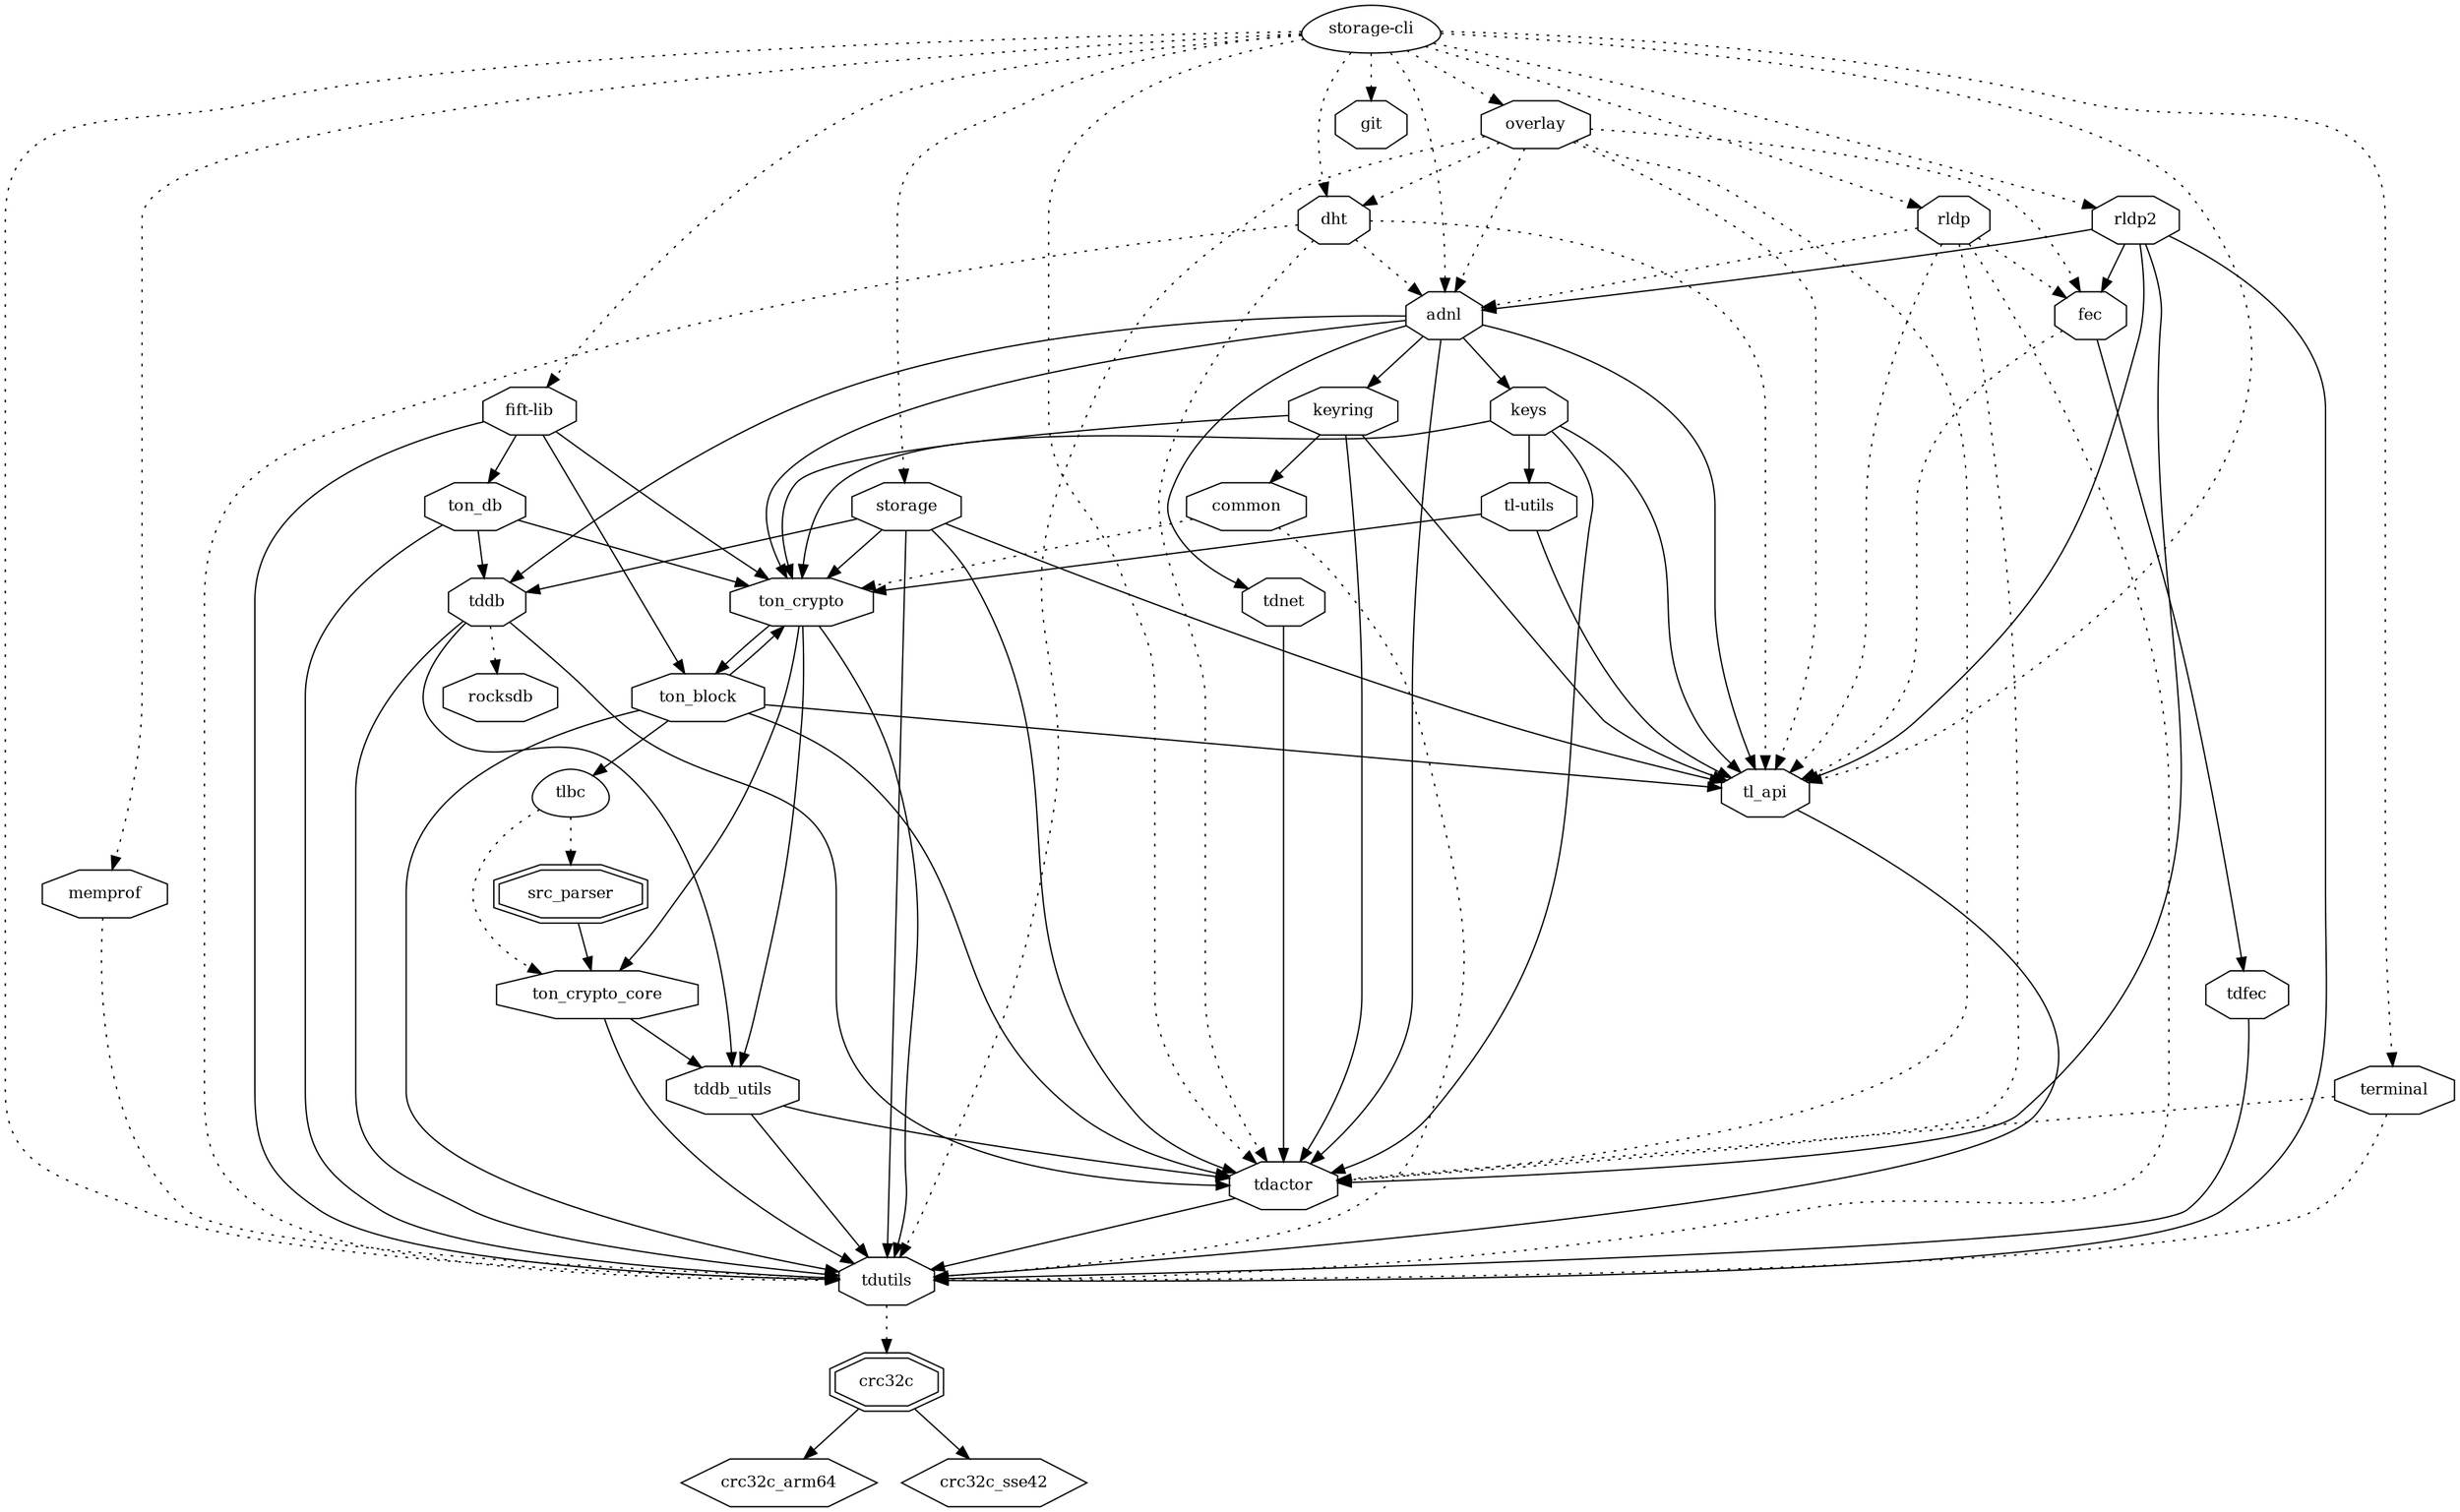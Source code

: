 digraph "storage-cli" {
node [
  fontsize = "12"
];
    "node93" [ label = "storage-cli", shape = egg ];
    "node38" [ label = "adnl", shape = octagon ];
    "node93" -> "node38" [ style = dotted ] // storage-cli -> adnl
    "node39" [ label = "keyring", shape = octagon ];
    "node38" -> "node39"  // adnl -> keyring
    "node40" [ label = "common", shape = octagon ];
    "node39" -> "node40"  // keyring -> common
    "node5" [ label = "tdutils", shape = octagon ];
    "node40" -> "node5" [ style = dotted ] // common -> tdutils
    "node6" [ label = "crc32c", shape = doubleoctagon ];
    "node5" -> "node6" [ style = dotted ] // tdutils -> crc32c
    "node7" [ label = "crc32c_arm64", shape = hexagon ];
    "node6" -> "node7"  // crc32c -> crc32c_arm64
    "node8" [ label = "crc32c_sse42", shape = hexagon ];
    "node6" -> "node8"  // crc32c -> crc32c_sse42
    "node13" [ label = "ton_crypto", shape = octagon ];
    "node40" -> "node13" [ style = dotted ] // common -> ton_crypto
    "node14" [ label = "tddb_utils", shape = octagon ];
    "node13" -> "node14"  // ton_crypto -> tddb_utils
    "node4" [ label = "tdactor", shape = octagon ];
    "node14" -> "node4"  // tddb_utils -> tdactor
    "node5" [ label = "tdutils", shape = octagon ];
    "node4" -> "node5"  // tdactor -> tdutils
    "node5" [ label = "tdutils", shape = octagon ];
    "node14" -> "node5"  // tddb_utils -> tdutils
    "node5" [ label = "tdutils", shape = octagon ];
    "node13" -> "node5"  // ton_crypto -> tdutils
    "node15" [ label = "ton_block", shape = octagon ];
    "node13" -> "node15"  // ton_crypto -> ton_block
    "node4" [ label = "tdactor", shape = octagon ];
    "node15" -> "node4"  // ton_block -> tdactor
    "node5" [ label = "tdutils", shape = octagon ];
    "node15" -> "node5"  // ton_block -> tdutils
    "node10" [ label = "tl_api", shape = octagon ];
    "node15" -> "node10"  // ton_block -> tl_api
    "node5" [ label = "tdutils", shape = octagon ];
    "node10" -> "node5"  // tl_api -> tdutils
    "node16" [ label = "tlbc", shape = egg ];
    "node15" -> "node16"  // ton_block -> tlbc
    "node17" [ label = "src_parser", shape = doubleoctagon ];
    "node16" -> "node17" [ style = dotted ] // tlbc -> src_parser
    "node18" [ label = "ton_crypto_core", shape = octagon ];
    "node17" -> "node18"  // src_parser -> ton_crypto_core
    "node14" [ label = "tddb_utils", shape = octagon ];
    "node18" -> "node14"  // ton_crypto_core -> tddb_utils
    "node5" [ label = "tdutils", shape = octagon ];
    "node18" -> "node5"  // ton_crypto_core -> tdutils
    "node18" [ label = "ton_crypto_core", shape = octagon ];
    "node16" -> "node18" [ style = dotted ] // tlbc -> ton_crypto_core
    "node13" [ label = "ton_crypto", shape = octagon ];
    "node15" -> "node13"  // ton_block -> ton_crypto
    "node18" [ label = "ton_crypto_core", shape = octagon ];
    "node13" -> "node18"  // ton_crypto -> ton_crypto_core
    "node4" [ label = "tdactor", shape = octagon ];
    "node39" -> "node4"  // keyring -> tdactor
    "node10" [ label = "tl_api", shape = octagon ];
    "node39" -> "node10"  // keyring -> tl_api
    "node13" [ label = "ton_crypto", shape = octagon ];
    "node39" -> "node13"  // keyring -> ton_crypto
    "node3" [ label = "keys", shape = octagon ];
    "node38" -> "node3"  // adnl -> keys
    "node4" [ label = "tdactor", shape = octagon ];
    "node3" -> "node4"  // keys -> tdactor
    "node9" [ label = "tl-utils", shape = octagon ];
    "node3" -> "node9"  // keys -> tl-utils
    "node10" [ label = "tl_api", shape = octagon ];
    "node9" -> "node10"  // tl-utils -> tl_api
    "node13" [ label = "ton_crypto", shape = octagon ];
    "node9" -> "node13"  // tl-utils -> ton_crypto
    "node10" [ label = "tl_api", shape = octagon ];
    "node3" -> "node10"  // keys -> tl_api
    "node13" [ label = "ton_crypto", shape = octagon ];
    "node3" -> "node13"  // keys -> ton_crypto
    "node4" [ label = "tdactor", shape = octagon ];
    "node38" -> "node4"  // adnl -> tdactor
    "node26" [ label = "tddb", shape = octagon ];
    "node38" -> "node26"  // adnl -> tddb
    "node27" [ label = "rocksdb", shape = octagon ];
    "node26" -> "node27" [ style = dotted ] // tddb -> rocksdb
    "node4" [ label = "tdactor", shape = octagon ];
    "node26" -> "node4"  // tddb -> tdactor
    "node14" [ label = "tddb_utils", shape = octagon ];
    "node26" -> "node14"  // tddb -> tddb_utils
    "node5" [ label = "tdutils", shape = octagon ];
    "node26" -> "node5"  // tddb -> tdutils
    "node19" [ label = "tdnet", shape = octagon ];
    "node38" -> "node19"  // adnl -> tdnet
    "node4" [ label = "tdactor", shape = octagon ];
    "node19" -> "node4"  // tdnet -> tdactor
    "node10" [ label = "tl_api", shape = octagon ];
    "node38" -> "node10"  // adnl -> tl_api
    "node13" [ label = "ton_crypto", shape = octagon ];
    "node38" -> "node13"  // adnl -> ton_crypto
    "node42" [ label = "dht", shape = octagon ];
    "node93" -> "node42" [ style = dotted ] // storage-cli -> dht
    "node38" [ label = "adnl", shape = octagon ];
    "node42" -> "node38" [ style = dotted ] // dht -> adnl
    "node4" [ label = "tdactor", shape = octagon ];
    "node42" -> "node4" [ style = dotted ] // dht -> tdactor
    "node5" [ label = "tdutils", shape = octagon ];
    "node42" -> "node5" [ style = dotted ] // dht -> tdutils
    "node10" [ label = "tl_api", shape = octagon ];
    "node42" -> "node10" [ style = dotted ] // dht -> tl_api
    "node24" [ label = "fift-lib", shape = octagon ];
    "node93" -> "node24" [ style = dotted ] // storage-cli -> fift-lib
    "node5" [ label = "tdutils", shape = octagon ];
    "node24" -> "node5"  // fift-lib -> tdutils
    "node15" [ label = "ton_block", shape = octagon ];
    "node24" -> "node15"  // fift-lib -> ton_block
    "node13" [ label = "ton_crypto", shape = octagon ];
    "node24" -> "node13"  // fift-lib -> ton_crypto
    "node25" [ label = "ton_db", shape = octagon ];
    "node24" -> "node25"  // fift-lib -> ton_db
    "node26" [ label = "tddb", shape = octagon ];
    "node25" -> "node26"  // ton_db -> tddb
    "node5" [ label = "tdutils", shape = octagon ];
    "node25" -> "node5"  // ton_db -> tdutils
    "node13" [ label = "ton_crypto", shape = octagon ];
    "node25" -> "node13"  // ton_db -> ton_crypto
    "node28" [ label = "git", shape = octagon ];
    "node93" -> "node28" [ style = dotted ] // storage-cli -> git
    "node61" [ label = "memprof", shape = octagon ];
    "node93" -> "node61" [ style = dotted ] // storage-cli -> memprof
    "node5" [ label = "tdutils", shape = octagon ];
    "node61" -> "node5" [ style = dotted ] // memprof -> tdutils
    "node54" [ label = "overlay", shape = octagon ];
    "node93" -> "node54" [ style = dotted ] // storage-cli -> overlay
    "node38" [ label = "adnl", shape = octagon ];
    "node54" -> "node38" [ style = dotted ] // overlay -> adnl
    "node42" [ label = "dht", shape = octagon ];
    "node54" -> "node42" [ style = dotted ] // overlay -> dht
    "node55" [ label = "fec", shape = octagon ];
    "node54" -> "node55" [ style = dotted ] // overlay -> fec
    "node46" [ label = "tdfec", shape = octagon ];
    "node55" -> "node46"  // fec -> tdfec
    "node5" [ label = "tdutils", shape = octagon ];
    "node46" -> "node5"  // tdfec -> tdutils
    "node10" [ label = "tl_api", shape = octagon ];
    "node55" -> "node10" [ style = dotted ] // fec -> tl_api
    "node4" [ label = "tdactor", shape = octagon ];
    "node54" -> "node4" [ style = dotted ] // overlay -> tdactor
    "node5" [ label = "tdutils", shape = octagon ];
    "node54" -> "node5" [ style = dotted ] // overlay -> tdutils
    "node10" [ label = "tl_api", shape = octagon ];
    "node54" -> "node10" [ style = dotted ] // overlay -> tl_api
    "node58" [ label = "rldp", shape = octagon ];
    "node93" -> "node58" [ style = dotted ] // storage-cli -> rldp
    "node38" [ label = "adnl", shape = octagon ];
    "node58" -> "node38" [ style = dotted ] // rldp -> adnl
    "node55" [ label = "fec", shape = octagon ];
    "node58" -> "node55" [ style = dotted ] // rldp -> fec
    "node4" [ label = "tdactor", shape = octagon ];
    "node58" -> "node4" [ style = dotted ] // rldp -> tdactor
    "node5" [ label = "tdutils", shape = octagon ];
    "node58" -> "node5" [ style = dotted ] // rldp -> tdutils
    "node10" [ label = "tl_api", shape = octagon ];
    "node58" -> "node10" [ style = dotted ] // rldp -> tl_api
    "node59" [ label = "rldp2", shape = octagon ];
    "node93" -> "node59" [ style = dotted ] // storage-cli -> rldp2
    "node38" [ label = "adnl", shape = octagon ];
    "node59" -> "node38"  // rldp2 -> adnl
    "node55" [ label = "fec", shape = octagon ];
    "node59" -> "node55"  // rldp2 -> fec
    "node4" [ label = "tdactor", shape = octagon ];
    "node59" -> "node4"  // rldp2 -> tdactor
    "node5" [ label = "tdutils", shape = octagon ];
    "node59" -> "node5"  // rldp2 -> tdutils
    "node10" [ label = "tl_api", shape = octagon ];
    "node59" -> "node10"  // rldp2 -> tl_api
    "node92" [ label = "storage", shape = octagon ];
    "node93" -> "node92" [ style = dotted ] // storage-cli -> storage
    "node4" [ label = "tdactor", shape = octagon ];
    "node92" -> "node4"  // storage -> tdactor
    "node26" [ label = "tddb", shape = octagon ];
    "node92" -> "node26"  // storage -> tddb
    "node5" [ label = "tdutils", shape = octagon ];
    "node92" -> "node5"  // storage -> tdutils
    "node10" [ label = "tl_api", shape = octagon ];
    "node92" -> "node10"  // storage -> tl_api
    "node13" [ label = "ton_crypto", shape = octagon ];
    "node92" -> "node13"  // storage -> ton_crypto
    "node4" [ label = "tdactor", shape = octagon ];
    "node93" -> "node4" [ style = dotted ] // storage-cli -> tdactor
    "node5" [ label = "tdutils", shape = octagon ];
    "node93" -> "node5" [ style = dotted ] // storage-cli -> tdutils
    "node67" [ label = "terminal", shape = octagon ];
    "node93" -> "node67" [ style = dotted ] // storage-cli -> terminal
    "node4" [ label = "tdactor", shape = octagon ];
    "node67" -> "node4" [ style = dotted ] // terminal -> tdactor
    "node5" [ label = "tdutils", shape = octagon ];
    "node67" -> "node5" [ style = dotted ] // terminal -> tdutils
    "node10" [ label = "tl_api", shape = octagon ];
    "node93" -> "node10" [ style = dotted ] // storage-cli -> tl_api
}
